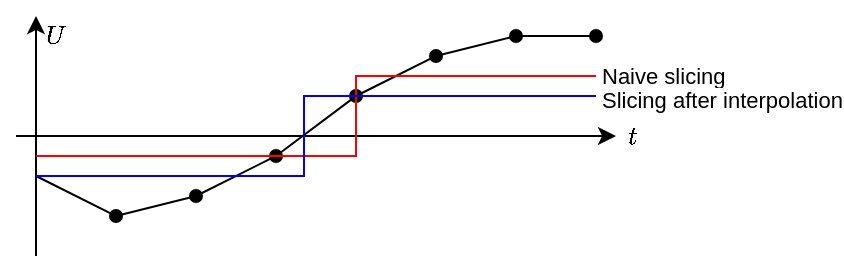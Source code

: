 <mxfile version="20.8.10" type="device"><diagram name="Page-1" id="Tdmz9QDghsD4NMXitOHk"><mxGraphModel dx="522" dy="506" grid="1" gridSize="10" guides="1" tooltips="1" connect="1" arrows="1" fold="1" page="1" pageScale="1" pageWidth="850" pageHeight="1100" math="1" shadow="0"><root><mxCell id="0"/><mxCell id="1" parent="0"/><mxCell id="yoWjQcq259E1k86ugoWD-1" value="" style="endArrow=oval;html=1;rounded=0;endFill=1;" edge="1" parent="1"><mxGeometry width="50" height="50" relative="1" as="geometry"><mxPoint x="280" y="250" as="sourcePoint"/><mxPoint x="320" y="220" as="targetPoint"/></mxGeometry></mxCell><mxCell id="yoWjQcq259E1k86ugoWD-2" value="" style="endArrow=oval;html=1;rounded=0;endFill=1;" edge="1" parent="1"><mxGeometry width="50" height="50" relative="1" as="geometry"><mxPoint x="320" y="220" as="sourcePoint"/><mxPoint x="360" y="200" as="targetPoint"/></mxGeometry></mxCell><mxCell id="yoWjQcq259E1k86ugoWD-3" value="" style="endArrow=oval;html=1;rounded=0;endFill=1;" edge="1" parent="1"><mxGeometry width="50" height="50" relative="1" as="geometry"><mxPoint x="360" y="200" as="sourcePoint"/><mxPoint x="400" y="190" as="targetPoint"/></mxGeometry></mxCell><mxCell id="yoWjQcq259E1k86ugoWD-4" value="" style="endArrow=oval;html=1;rounded=0;endFill=1;" edge="1" parent="1"><mxGeometry width="50" height="50" relative="1" as="geometry"><mxPoint x="400" y="190" as="sourcePoint"/><mxPoint x="440" y="190" as="targetPoint"/></mxGeometry></mxCell><mxCell id="yoWjQcq259E1k86ugoWD-5" value="" style="endArrow=oval;html=1;rounded=0;endFill=1;" edge="1" parent="1"><mxGeometry width="50" height="50" relative="1" as="geometry"><mxPoint x="240" y="270" as="sourcePoint"/><mxPoint x="280" y="250" as="targetPoint"/></mxGeometry></mxCell><mxCell id="yoWjQcq259E1k86ugoWD-8" value="" style="endArrow=oval;html=1;rounded=0;endFill=1;" edge="1" parent="1"><mxGeometry width="50" height="50" relative="1" as="geometry"><mxPoint x="200" y="280" as="sourcePoint"/><mxPoint x="240" y="270" as="targetPoint"/></mxGeometry></mxCell><mxCell id="yoWjQcq259E1k86ugoWD-9" value="" style="endArrow=oval;html=1;rounded=0;endFill=1;" edge="1" parent="1"><mxGeometry width="50" height="50" relative="1" as="geometry"><mxPoint x="160" y="260" as="sourcePoint"/><mxPoint x="200" y="280" as="targetPoint"/></mxGeometry></mxCell><mxCell id="yoWjQcq259E1k86ugoWD-10" value="" style="endArrow=classic;html=1;rounded=0;" edge="1" parent="1"><mxGeometry width="50" height="50" relative="1" as="geometry"><mxPoint x="150" y="240" as="sourcePoint"/><mxPoint x="450" y="240" as="targetPoint"/></mxGeometry></mxCell><mxCell id="yoWjQcq259E1k86ugoWD-11" value="$$t$$" style="edgeLabel;html=1;align=center;verticalAlign=middle;resizable=0;points=[];" vertex="1" connectable="0" parent="yoWjQcq259E1k86ugoWD-10"><mxGeometry x="0.455" relative="1" as="geometry"><mxPoint x="89" as="offset"/></mxGeometry></mxCell><mxCell id="yoWjQcq259E1k86ugoWD-12" value="" style="endArrow=classic;html=1;rounded=0;" edge="1" parent="1"><mxGeometry width="50" height="50" relative="1" as="geometry"><mxPoint x="160" y="300" as="sourcePoint"/><mxPoint x="160" y="180" as="targetPoint"/></mxGeometry></mxCell><mxCell id="yoWjQcq259E1k86ugoWD-16" value="$$U$$" style="edgeLabel;html=1;align=center;verticalAlign=middle;resizable=0;points=[];" vertex="1" connectable="0" parent="yoWjQcq259E1k86ugoWD-12"><mxGeometry x="0.655" y="-1" relative="1" as="geometry"><mxPoint x="9" y="-11" as="offset"/></mxGeometry></mxCell><mxCell id="yoWjQcq259E1k86ugoWD-18" value="" style="endArrow=none;html=1;rounded=0;strokeColor=#FF0000;" edge="1" parent="1"><mxGeometry width="50" height="50" relative="1" as="geometry"><mxPoint x="160" y="250" as="sourcePoint"/><mxPoint x="440" y="210" as="targetPoint"/><Array as="points"><mxPoint x="240" y="250"/><mxPoint x="320" y="250"/><mxPoint x="320" y="210"/></Array></mxGeometry></mxCell><mxCell id="yoWjQcq259E1k86ugoWD-19" value="Naive slicing" style="edgeLabel;html=1;align=left;verticalAlign=middle;resizable=0;points=[];" vertex="1" connectable="0" parent="yoWjQcq259E1k86ugoWD-18"><mxGeometry x="0.557" y="2" relative="1" as="geometry"><mxPoint x="72" y="2" as="offset"/></mxGeometry></mxCell><mxCell id="yoWjQcq259E1k86ugoWD-20" value="" style="endArrow=none;html=1;rounded=0;strokeColor=#0000FF;" edge="1" parent="1"><mxGeometry width="50" height="50" relative="1" as="geometry"><mxPoint x="160" y="260" as="sourcePoint"/><mxPoint x="440" y="220" as="targetPoint"/><Array as="points"><mxPoint x="294" y="260"/><mxPoint x="294" y="220"/></Array></mxGeometry></mxCell><mxCell id="yoWjQcq259E1k86ugoWD-21" value="Slicing after interpolation" style="edgeLabel;html=1;align=left;verticalAlign=middle;resizable=0;points=[];" vertex="1" connectable="0" parent="yoWjQcq259E1k86ugoWD-20"><mxGeometry x="0.557" y="2" relative="1" as="geometry"><mxPoint x="72" y="4" as="offset"/></mxGeometry></mxCell></root></mxGraphModel></diagram></mxfile>
